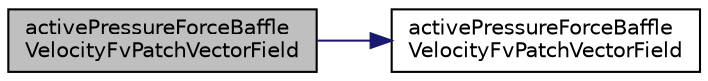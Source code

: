 digraph "activePressureForceBaffleVelocityFvPatchVectorField"
{
  bgcolor="transparent";
  edge [fontname="Helvetica",fontsize="10",labelfontname="Helvetica",labelfontsize="10"];
  node [fontname="Helvetica",fontsize="10",shape=record];
  rankdir="LR";
  Node1 [label="activePressureForceBaffle\lVelocityFvPatchVectorField",height=0.2,width=0.4,color="black", fillcolor="grey75", style="filled", fontcolor="black"];
  Node1 -> Node2 [color="midnightblue",fontsize="10",style="solid",fontname="Helvetica"];
  Node2 [label="activePressureForceBaffle\lVelocityFvPatchVectorField",height=0.2,width=0.4,color="black",URL="$a00015.html#ad7b18183529b37592257b19079cee18e",tooltip="Construct from patch and internal field. "];
}
